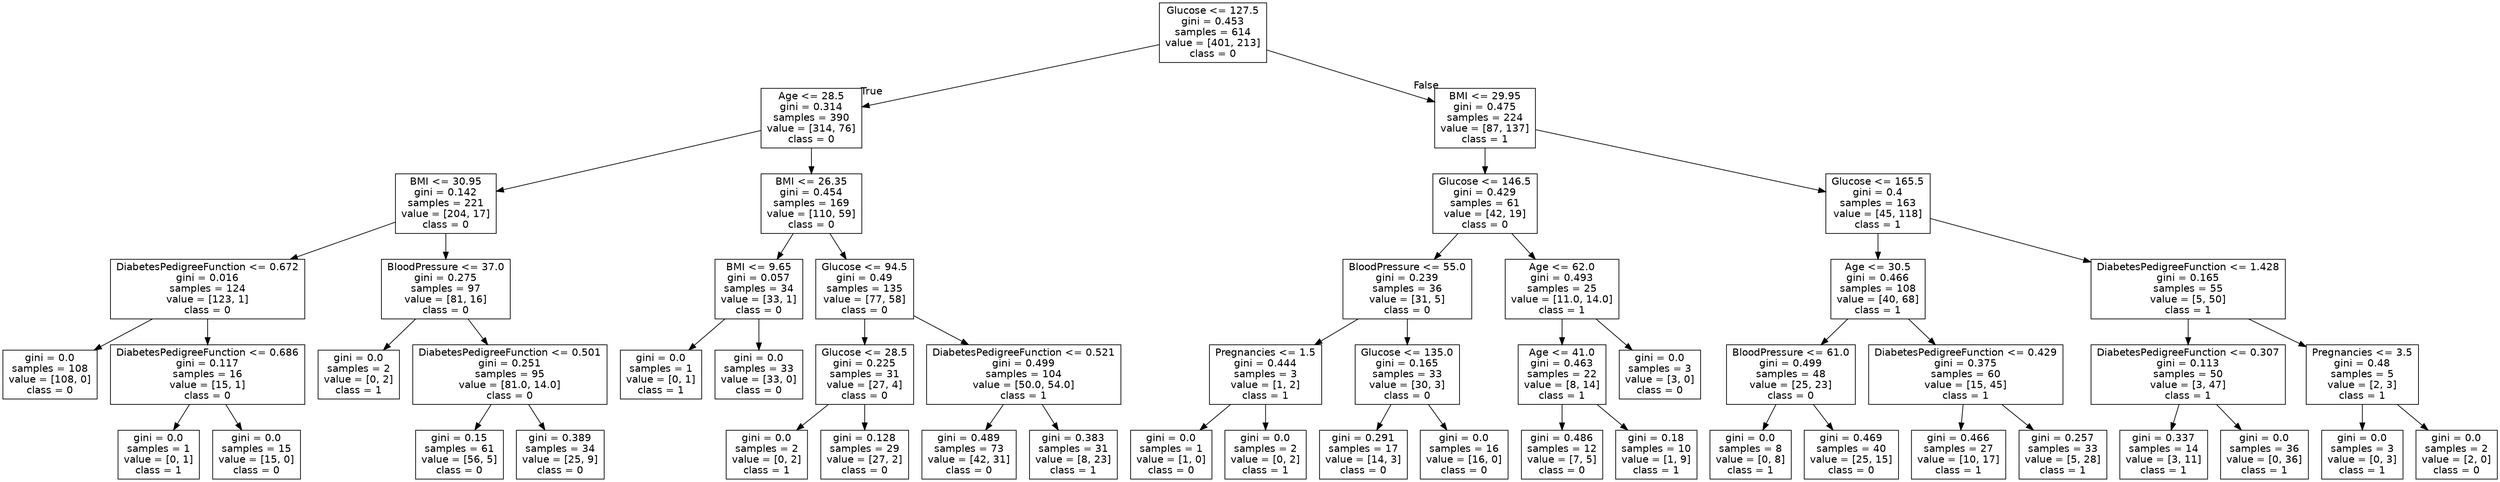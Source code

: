 digraph Tree {
node [shape=box, fontname="helvetica"] ;
edge [fontname="helvetica"] ;
0 [label="Glucose <= 127.5\ngini = 0.453\nsamples = 614\nvalue = [401, 213]\nclass = 0"] ;
1 [label="Age <= 28.5\ngini = 0.314\nsamples = 390\nvalue = [314, 76]\nclass = 0"] ;
0 -> 1 [labeldistance=2.5, labelangle=45, headlabel="True"] ;
2 [label="BMI <= 30.95\ngini = 0.142\nsamples = 221\nvalue = [204, 17]\nclass = 0"] ;
1 -> 2 ;
3 [label="DiabetesPedigreeFunction <= 0.672\ngini = 0.016\nsamples = 124\nvalue = [123, 1]\nclass = 0"] ;
2 -> 3 ;
4 [label="gini = 0.0\nsamples = 108\nvalue = [108, 0]\nclass = 0"] ;
3 -> 4 ;
5 [label="DiabetesPedigreeFunction <= 0.686\ngini = 0.117\nsamples = 16\nvalue = [15, 1]\nclass = 0"] ;
3 -> 5 ;
6 [label="gini = 0.0\nsamples = 1\nvalue = [0, 1]\nclass = 1"] ;
5 -> 6 ;
7 [label="gini = 0.0\nsamples = 15\nvalue = [15, 0]\nclass = 0"] ;
5 -> 7 ;
8 [label="BloodPressure <= 37.0\ngini = 0.275\nsamples = 97\nvalue = [81, 16]\nclass = 0"] ;
2 -> 8 ;
9 [label="gini = 0.0\nsamples = 2\nvalue = [0, 2]\nclass = 1"] ;
8 -> 9 ;
10 [label="DiabetesPedigreeFunction <= 0.501\ngini = 0.251\nsamples = 95\nvalue = [81.0, 14.0]\nclass = 0"] ;
8 -> 10 ;
11 [label="gini = 0.15\nsamples = 61\nvalue = [56, 5]\nclass = 0"] ;
10 -> 11 ;
12 [label="gini = 0.389\nsamples = 34\nvalue = [25, 9]\nclass = 0"] ;
10 -> 12 ;
13 [label="BMI <= 26.35\ngini = 0.454\nsamples = 169\nvalue = [110, 59]\nclass = 0"] ;
1 -> 13 ;
14 [label="BMI <= 9.65\ngini = 0.057\nsamples = 34\nvalue = [33, 1]\nclass = 0"] ;
13 -> 14 ;
15 [label="gini = 0.0\nsamples = 1\nvalue = [0, 1]\nclass = 1"] ;
14 -> 15 ;
16 [label="gini = 0.0\nsamples = 33\nvalue = [33, 0]\nclass = 0"] ;
14 -> 16 ;
17 [label="Glucose <= 94.5\ngini = 0.49\nsamples = 135\nvalue = [77, 58]\nclass = 0"] ;
13 -> 17 ;
18 [label="Glucose <= 28.5\ngini = 0.225\nsamples = 31\nvalue = [27, 4]\nclass = 0"] ;
17 -> 18 ;
19 [label="gini = 0.0\nsamples = 2\nvalue = [0, 2]\nclass = 1"] ;
18 -> 19 ;
20 [label="gini = 0.128\nsamples = 29\nvalue = [27, 2]\nclass = 0"] ;
18 -> 20 ;
21 [label="DiabetesPedigreeFunction <= 0.521\ngini = 0.499\nsamples = 104\nvalue = [50.0, 54.0]\nclass = 1"] ;
17 -> 21 ;
22 [label="gini = 0.489\nsamples = 73\nvalue = [42, 31]\nclass = 0"] ;
21 -> 22 ;
23 [label="gini = 0.383\nsamples = 31\nvalue = [8, 23]\nclass = 1"] ;
21 -> 23 ;
24 [label="BMI <= 29.95\ngini = 0.475\nsamples = 224\nvalue = [87, 137]\nclass = 1"] ;
0 -> 24 [labeldistance=2.5, labelangle=-45, headlabel="False"] ;
25 [label="Glucose <= 146.5\ngini = 0.429\nsamples = 61\nvalue = [42, 19]\nclass = 0"] ;
24 -> 25 ;
26 [label="BloodPressure <= 55.0\ngini = 0.239\nsamples = 36\nvalue = [31, 5]\nclass = 0"] ;
25 -> 26 ;
27 [label="Pregnancies <= 1.5\ngini = 0.444\nsamples = 3\nvalue = [1, 2]\nclass = 1"] ;
26 -> 27 ;
28 [label="gini = 0.0\nsamples = 1\nvalue = [1, 0]\nclass = 0"] ;
27 -> 28 ;
29 [label="gini = 0.0\nsamples = 2\nvalue = [0, 2]\nclass = 1"] ;
27 -> 29 ;
30 [label="Glucose <= 135.0\ngini = 0.165\nsamples = 33\nvalue = [30, 3]\nclass = 0"] ;
26 -> 30 ;
31 [label="gini = 0.291\nsamples = 17\nvalue = [14, 3]\nclass = 0"] ;
30 -> 31 ;
32 [label="gini = 0.0\nsamples = 16\nvalue = [16, 0]\nclass = 0"] ;
30 -> 32 ;
33 [label="Age <= 62.0\ngini = 0.493\nsamples = 25\nvalue = [11.0, 14.0]\nclass = 1"] ;
25 -> 33 ;
34 [label="Age <= 41.0\ngini = 0.463\nsamples = 22\nvalue = [8, 14]\nclass = 1"] ;
33 -> 34 ;
35 [label="gini = 0.486\nsamples = 12\nvalue = [7, 5]\nclass = 0"] ;
34 -> 35 ;
36 [label="gini = 0.18\nsamples = 10\nvalue = [1, 9]\nclass = 1"] ;
34 -> 36 ;
37 [label="gini = 0.0\nsamples = 3\nvalue = [3, 0]\nclass = 0"] ;
33 -> 37 ;
38 [label="Glucose <= 165.5\ngini = 0.4\nsamples = 163\nvalue = [45, 118]\nclass = 1"] ;
24 -> 38 ;
39 [label="Age <= 30.5\ngini = 0.466\nsamples = 108\nvalue = [40, 68]\nclass = 1"] ;
38 -> 39 ;
40 [label="BloodPressure <= 61.0\ngini = 0.499\nsamples = 48\nvalue = [25, 23]\nclass = 0"] ;
39 -> 40 ;
41 [label="gini = 0.0\nsamples = 8\nvalue = [0, 8]\nclass = 1"] ;
40 -> 41 ;
42 [label="gini = 0.469\nsamples = 40\nvalue = [25, 15]\nclass = 0"] ;
40 -> 42 ;
43 [label="DiabetesPedigreeFunction <= 0.429\ngini = 0.375\nsamples = 60\nvalue = [15, 45]\nclass = 1"] ;
39 -> 43 ;
44 [label="gini = 0.466\nsamples = 27\nvalue = [10, 17]\nclass = 1"] ;
43 -> 44 ;
45 [label="gini = 0.257\nsamples = 33\nvalue = [5, 28]\nclass = 1"] ;
43 -> 45 ;
46 [label="DiabetesPedigreeFunction <= 1.428\ngini = 0.165\nsamples = 55\nvalue = [5, 50]\nclass = 1"] ;
38 -> 46 ;
47 [label="DiabetesPedigreeFunction <= 0.307\ngini = 0.113\nsamples = 50\nvalue = [3, 47]\nclass = 1"] ;
46 -> 47 ;
48 [label="gini = 0.337\nsamples = 14\nvalue = [3, 11]\nclass = 1"] ;
47 -> 48 ;
49 [label="gini = 0.0\nsamples = 36\nvalue = [0, 36]\nclass = 1"] ;
47 -> 49 ;
50 [label="Pregnancies <= 3.5\ngini = 0.48\nsamples = 5\nvalue = [2, 3]\nclass = 1"] ;
46 -> 50 ;
51 [label="gini = 0.0\nsamples = 3\nvalue = [0, 3]\nclass = 1"] ;
50 -> 51 ;
52 [label="gini = 0.0\nsamples = 2\nvalue = [2, 0]\nclass = 0"] ;
50 -> 52 ;
}